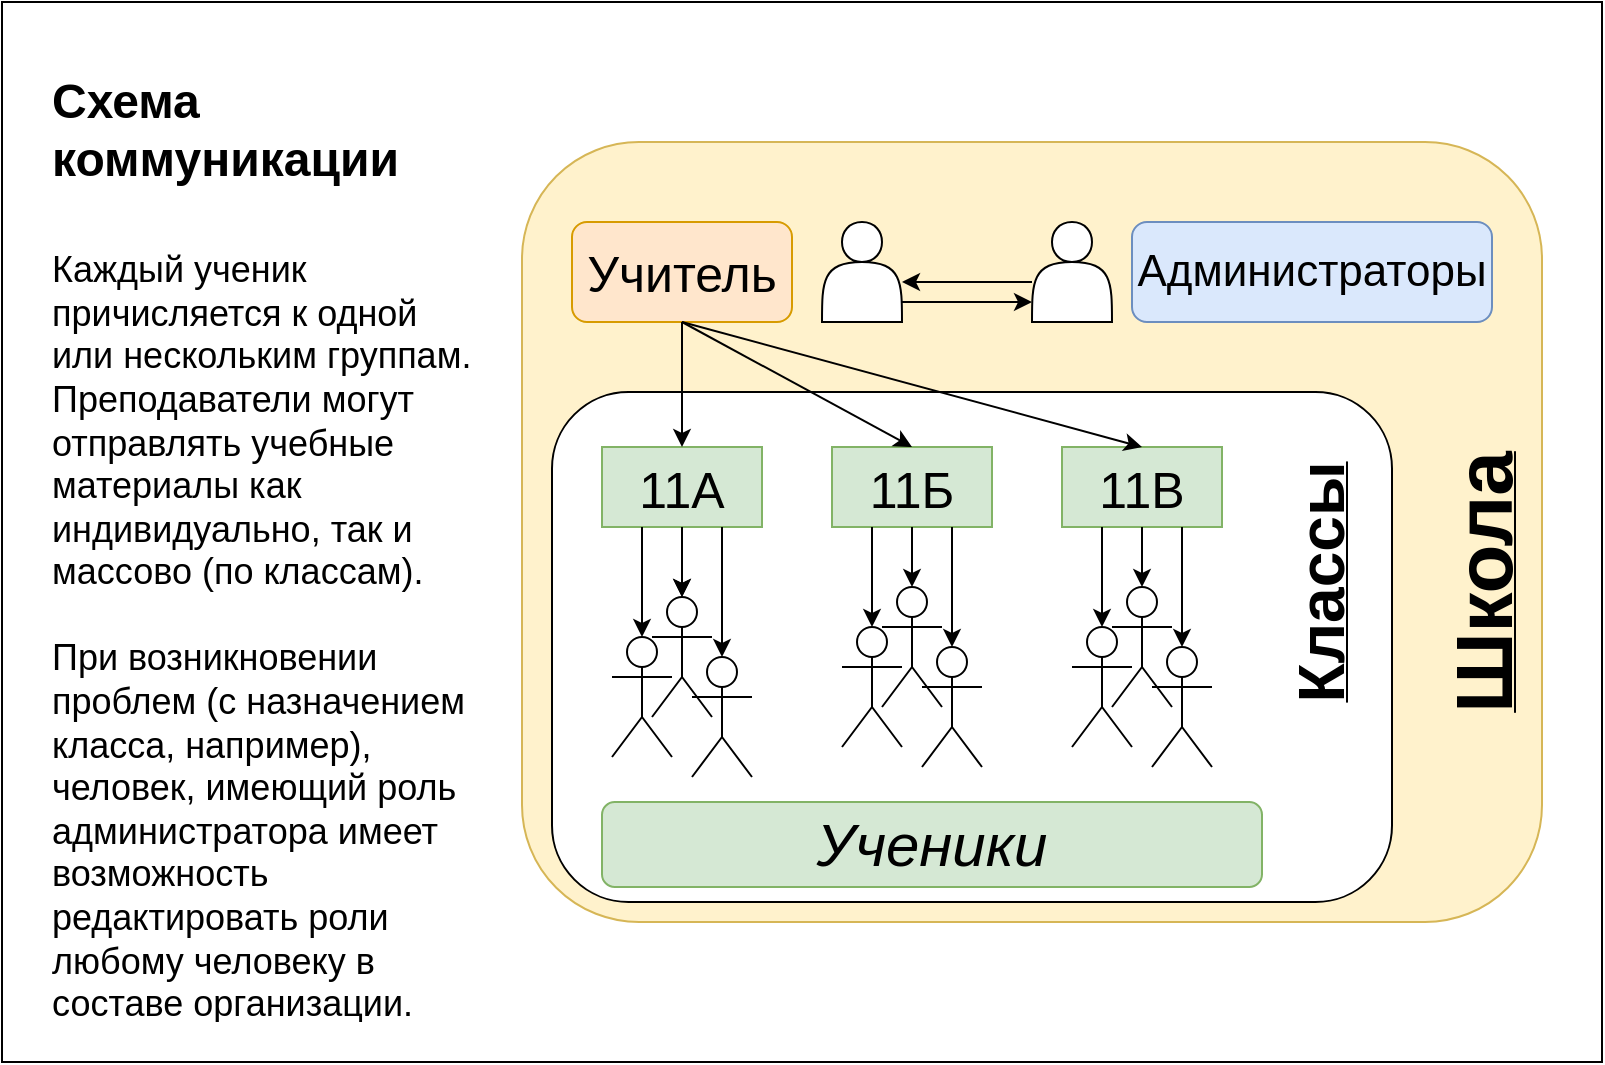 <mxfile version="14.2.9" type="github">
  <diagram id="FDLjXlv5h3QX8EK8xV9L" name="Page-1">
    <mxGraphModel dx="1358" dy="1900" grid="1" gridSize="10" guides="1" tooltips="1" connect="1" arrows="1" fold="1" page="1" pageScale="1" pageWidth="850" pageHeight="1100" math="0" shadow="0">
      <root>
        <mxCell id="0" />
        <mxCell id="1" parent="0" />
        <mxCell id="j8pelv2aQxMWSz_2NAh7-2" value="" style="rounded=0;whiteSpace=wrap;html=1;" vertex="1" parent="1">
          <mxGeometry x="200" y="110" width="800" height="530" as="geometry" />
        </mxCell>
        <mxCell id="j8pelv2aQxMWSz_2NAh7-5" value="" style="rounded=1;whiteSpace=wrap;html=1;fillColor=#fff2cc;strokeColor=#d6b656;" vertex="1" parent="1">
          <mxGeometry x="460" y="180" width="510" height="390" as="geometry" />
        </mxCell>
        <mxCell id="j8pelv2aQxMWSz_2NAh7-20" value="" style="rounded=1;whiteSpace=wrap;html=1;" vertex="1" parent="1">
          <mxGeometry x="475" y="305" width="420" height="255" as="geometry" />
        </mxCell>
        <mxCell id="j8pelv2aQxMWSz_2NAh7-3" value="&lt;h1&gt;Схема коммуникации&lt;br&gt;&lt;/h1&gt;&lt;div&gt;&lt;br&gt;&lt;/div&gt;&lt;div style=&quot;font-size: 18px&quot; align=&quot;left&quot;&gt;&lt;font style=&quot;font-size: 18px&quot;&gt;Каждый ученик причисляется к одной или нескольким группам.&lt;/font&gt;&lt;/div&gt;&lt;div style=&quot;font-size: 18px&quot; align=&quot;left&quot;&gt;&lt;font style=&quot;font-size: 18px&quot;&gt;Преподаватели могут отправлять учебные материалы как индивидуально, так и массово (по классам). &lt;br&gt;&lt;/font&gt;&lt;/div&gt;&lt;div style=&quot;font-size: 18px&quot; align=&quot;left&quot;&gt;&lt;font style=&quot;font-size: 18px&quot;&gt;&lt;br&gt;&lt;/font&gt;&lt;/div&gt;&lt;div style=&quot;font-size: 18px&quot; align=&quot;left&quot;&gt;&lt;font style=&quot;font-size: 18px&quot;&gt;При возникновении проблем (с назначением класса, например), человек, имеющий роль администратора имеет возможность редактировать роли любому человеку в составе организации.&lt;/font&gt;&lt;/div&gt;&lt;div&gt;&lt;br&gt;&lt;/div&gt;&lt;div&gt;&lt;br&gt;&lt;/div&gt;&lt;div&gt;&lt;br&gt;&lt;/div&gt;&lt;div&gt;&lt;br&gt;&lt;/div&gt;&lt;div&gt;&lt;br&gt;&lt;/div&gt;&lt;div&gt;.&lt;/div&gt;&lt;p&gt;&lt;br&gt;&lt;/p&gt;" style="text;html=1;strokeColor=none;fillColor=none;spacing=5;spacingTop=-20;whiteSpace=wrap;overflow=hidden;rounded=0;" vertex="1" parent="1">
          <mxGeometry x="220" y="140" width="220" height="480" as="geometry" />
        </mxCell>
        <mxCell id="j8pelv2aQxMWSz_2NAh7-7" value="&lt;font style=&quot;font-size: 40px&quot;&gt;Школа&lt;/font&gt;" style="text;html=1;align=center;verticalAlign=middle;whiteSpace=wrap;rounded=0;fontStyle=5;rotation=270;" vertex="1" parent="1">
          <mxGeometry x="920" y="390" width="40" height="20" as="geometry" />
        </mxCell>
        <mxCell id="j8pelv2aQxMWSz_2NAh7-8" value="&lt;font style=&quot;font-size: 25px&quot;&gt;11А&lt;/font&gt;" style="rounded=0;whiteSpace=wrap;html=1;fillColor=#d5e8d4;strokeColor=#82b366;" vertex="1" parent="1">
          <mxGeometry x="500" y="332.5" width="80" height="40" as="geometry" />
        </mxCell>
        <mxCell id="j8pelv2aQxMWSz_2NAh7-10" value="&lt;font style=&quot;font-size: 25px&quot;&gt;11Б&lt;/font&gt;" style="rounded=0;whiteSpace=wrap;html=1;fillColor=#d5e8d4;strokeColor=#82b366;" vertex="1" parent="1">
          <mxGeometry x="615" y="332.5" width="80" height="40" as="geometry" />
        </mxCell>
        <mxCell id="j8pelv2aQxMWSz_2NAh7-11" value="&lt;font style=&quot;font-size: 25px&quot;&gt;11В&lt;/font&gt;" style="rounded=0;whiteSpace=wrap;html=1;fillColor=#d5e8d4;strokeColor=#82b366;" vertex="1" parent="1">
          <mxGeometry x="730" y="332.5" width="80" height="40" as="geometry" />
        </mxCell>
        <mxCell id="j8pelv2aQxMWSz_2NAh7-66" value="" style="edgeStyle=orthogonalEdgeStyle;rounded=0;orthogonalLoop=1;jettySize=auto;html=1;" edge="1" parent="1" source="j8pelv2aQxMWSz_2NAh7-19" target="j8pelv2aQxMWSz_2NAh7-63">
          <mxGeometry relative="1" as="geometry">
            <Array as="points">
              <mxPoint x="680" y="260" />
              <mxPoint x="680" y="260" />
            </Array>
          </mxGeometry>
        </mxCell>
        <mxCell id="j8pelv2aQxMWSz_2NAh7-19" value="" style="shape=actor;whiteSpace=wrap;html=1;" vertex="1" parent="1">
          <mxGeometry x="610" y="220" width="40" height="50" as="geometry" />
        </mxCell>
        <mxCell id="j8pelv2aQxMWSz_2NAh7-21" value="&lt;font style=&quot;font-size: 32px&quot;&gt;Классы&lt;/font&gt;" style="text;html=1;strokeColor=none;fillColor=none;align=center;verticalAlign=middle;whiteSpace=wrap;rounded=0;fontStyle=5;rotation=-90;" vertex="1" parent="1">
          <mxGeometry x="795" y="390" width="130" height="20" as="geometry" />
        </mxCell>
        <mxCell id="j8pelv2aQxMWSz_2NAh7-26" value="" style="shape=umlActor;verticalLabelPosition=bottom;verticalAlign=top;html=1;outlineConnect=0;" vertex="1" parent="1">
          <mxGeometry x="660" y="432.5" width="30" height="60" as="geometry" />
        </mxCell>
        <mxCell id="j8pelv2aQxMWSz_2NAh7-27" value="" style="shape=umlActor;verticalLabelPosition=bottom;verticalAlign=top;html=1;outlineConnect=0;" vertex="1" parent="1">
          <mxGeometry x="620" y="422.5" width="30" height="60" as="geometry" />
        </mxCell>
        <mxCell id="j8pelv2aQxMWSz_2NAh7-28" value="" style="shape=umlActor;verticalLabelPosition=bottom;verticalAlign=top;html=1;outlineConnect=0;" vertex="1" parent="1">
          <mxGeometry x="640" y="402.5" width="30" height="60" as="geometry" />
        </mxCell>
        <mxCell id="j8pelv2aQxMWSz_2NAh7-29" value="" style="shape=umlActor;verticalLabelPosition=bottom;verticalAlign=top;html=1;outlineConnect=0;" vertex="1" parent="1">
          <mxGeometry x="775" y="432.5" width="30" height="60" as="geometry" />
        </mxCell>
        <mxCell id="j8pelv2aQxMWSz_2NAh7-30" value="" style="shape=umlActor;verticalLabelPosition=bottom;verticalAlign=top;html=1;outlineConnect=0;" vertex="1" parent="1">
          <mxGeometry x="735" y="422.5" width="30" height="60" as="geometry" />
        </mxCell>
        <mxCell id="j8pelv2aQxMWSz_2NAh7-31" value="" style="shape=umlActor;verticalLabelPosition=bottom;verticalAlign=top;html=1;outlineConnect=0;" vertex="1" parent="1">
          <mxGeometry x="755" y="402.5" width="30" height="60" as="geometry" />
        </mxCell>
        <mxCell id="j8pelv2aQxMWSz_2NAh7-35" value="" style="shape=umlActor;verticalLabelPosition=bottom;verticalAlign=top;html=1;outlineConnect=0;" vertex="1" parent="1">
          <mxGeometry x="545" y="437.5" width="30" height="60" as="geometry" />
        </mxCell>
        <mxCell id="j8pelv2aQxMWSz_2NAh7-36" value="" style="shape=umlActor;verticalLabelPosition=bottom;verticalAlign=top;html=1;outlineConnect=0;" vertex="1" parent="1">
          <mxGeometry x="505" y="427.5" width="30" height="60" as="geometry" />
        </mxCell>
        <mxCell id="j8pelv2aQxMWSz_2NAh7-37" value="" style="shape=umlActor;verticalLabelPosition=bottom;verticalAlign=top;html=1;outlineConnect=0;" vertex="1" parent="1">
          <mxGeometry x="525" y="407.5" width="30" height="60" as="geometry" />
        </mxCell>
        <mxCell id="j8pelv2aQxMWSz_2NAh7-38" value="" style="endArrow=classic;html=1;exitX=0.5;exitY=1;exitDx=0;exitDy=0;entryX=0.5;entryY=0;entryDx=0;entryDy=0;entryPerimeter=0;" edge="1" parent="1" source="j8pelv2aQxMWSz_2NAh7-8" target="j8pelv2aQxMWSz_2NAh7-37">
          <mxGeometry width="50" height="50" relative="1" as="geometry">
            <mxPoint x="685" y="362.5" as="sourcePoint" />
            <mxPoint x="735" y="312.5" as="targetPoint" />
          </mxGeometry>
        </mxCell>
        <mxCell id="j8pelv2aQxMWSz_2NAh7-39" value="" style="endArrow=classic;html=1;exitX=0.5;exitY=1;exitDx=0;exitDy=0;entryX=0.5;entryY=0;entryDx=0;entryDy=0;entryPerimeter=0;" edge="1" parent="1" source="j8pelv2aQxMWSz_2NAh7-10" target="j8pelv2aQxMWSz_2NAh7-28">
          <mxGeometry width="50" height="50" relative="1" as="geometry">
            <mxPoint x="640" y="362.5" as="sourcePoint" />
            <mxPoint x="690" y="312.5" as="targetPoint" />
          </mxGeometry>
        </mxCell>
        <mxCell id="j8pelv2aQxMWSz_2NAh7-40" value="" style="endArrow=classic;html=1;exitX=0.5;exitY=1;exitDx=0;exitDy=0;entryX=0.5;entryY=0;entryDx=0;entryDy=0;entryPerimeter=0;" edge="1" parent="1" source="j8pelv2aQxMWSz_2NAh7-11" target="j8pelv2aQxMWSz_2NAh7-31">
          <mxGeometry width="50" height="50" relative="1" as="geometry">
            <mxPoint x="640" y="362.5" as="sourcePoint" />
            <mxPoint x="690" y="312.5" as="targetPoint" />
          </mxGeometry>
        </mxCell>
        <mxCell id="j8pelv2aQxMWSz_2NAh7-43" value="" style="endArrow=classic;html=1;exitX=0.5;exitY=1;exitDx=0;exitDy=0;entryX=0.5;entryY=0;entryDx=0;entryDy=0;entryPerimeter=0;" edge="1" parent="1">
          <mxGeometry width="50" height="50" relative="1" as="geometry">
            <mxPoint x="540" y="372.5" as="sourcePoint" />
            <mxPoint x="540" y="407.5" as="targetPoint" />
          </mxGeometry>
        </mxCell>
        <mxCell id="j8pelv2aQxMWSz_2NAh7-44" value="" style="endArrow=classic;html=1;exitX=0.25;exitY=1;exitDx=0;exitDy=0;entryX=0.5;entryY=0;entryDx=0;entryDy=0;entryPerimeter=0;" edge="1" parent="1" source="j8pelv2aQxMWSz_2NAh7-8">
          <mxGeometry width="50" height="50" relative="1" as="geometry">
            <mxPoint x="540" y="372.5" as="sourcePoint" />
            <mxPoint x="520" y="427.5" as="targetPoint" />
          </mxGeometry>
        </mxCell>
        <mxCell id="j8pelv2aQxMWSz_2NAh7-45" value="" style="endArrow=classic;html=1;exitX=0.75;exitY=1;exitDx=0;exitDy=0;entryX=0.5;entryY=0;entryDx=0;entryDy=0;entryPerimeter=0;" edge="1" parent="1" source="j8pelv2aQxMWSz_2NAh7-8">
          <mxGeometry width="50" height="50" relative="1" as="geometry">
            <mxPoint x="540" y="372.5" as="sourcePoint" />
            <mxPoint x="560" y="437.5" as="targetPoint" />
          </mxGeometry>
        </mxCell>
        <mxCell id="j8pelv2aQxMWSz_2NAh7-46" value="" style="endArrow=classic;html=1;exitX=0.25;exitY=1;exitDx=0;exitDy=0;entryX=0.5;entryY=0;entryDx=0;entryDy=0;entryPerimeter=0;" edge="1" parent="1" source="j8pelv2aQxMWSz_2NAh7-10" target="j8pelv2aQxMWSz_2NAh7-27">
          <mxGeometry width="50" height="50" relative="1" as="geometry">
            <mxPoint x="655" y="372.5" as="sourcePoint" />
            <mxPoint x="655" y="402.5" as="targetPoint" />
          </mxGeometry>
        </mxCell>
        <mxCell id="j8pelv2aQxMWSz_2NAh7-47" value="" style="endArrow=classic;html=1;entryX=0.5;entryY=0;entryDx=0;entryDy=0;entryPerimeter=0;exitX=0.75;exitY=1;exitDx=0;exitDy=0;" edge="1" parent="1" source="j8pelv2aQxMWSz_2NAh7-10" target="j8pelv2aQxMWSz_2NAh7-26">
          <mxGeometry width="50" height="50" relative="1" as="geometry">
            <mxPoint x="670" y="372.5" as="sourcePoint" />
            <mxPoint x="635" y="422.5" as="targetPoint" />
          </mxGeometry>
        </mxCell>
        <mxCell id="j8pelv2aQxMWSz_2NAh7-48" value="" style="endArrow=classic;html=1;exitX=0.25;exitY=1;exitDx=0;exitDy=0;entryX=0.5;entryY=0;entryDx=0;entryDy=0;entryPerimeter=0;" edge="1" parent="1" source="j8pelv2aQxMWSz_2NAh7-11" target="j8pelv2aQxMWSz_2NAh7-30">
          <mxGeometry width="50" height="50" relative="1" as="geometry">
            <mxPoint x="770" y="372.5" as="sourcePoint" />
            <mxPoint x="770" y="402.5" as="targetPoint" />
          </mxGeometry>
        </mxCell>
        <mxCell id="j8pelv2aQxMWSz_2NAh7-49" value="" style="endArrow=classic;html=1;exitX=0.75;exitY=1;exitDx=0;exitDy=0;entryX=0.5;entryY=0;entryDx=0;entryDy=0;entryPerimeter=0;" edge="1" parent="1" source="j8pelv2aQxMWSz_2NAh7-11" target="j8pelv2aQxMWSz_2NAh7-29">
          <mxGeometry width="50" height="50" relative="1" as="geometry">
            <mxPoint x="770" y="372.5" as="sourcePoint" />
            <mxPoint x="770" y="402.5" as="targetPoint" />
          </mxGeometry>
        </mxCell>
        <mxCell id="j8pelv2aQxMWSz_2NAh7-50" value="&lt;font style=&quot;font-size: 25px&quot;&gt;Учитель&lt;/font&gt;" style="rounded=1;whiteSpace=wrap;html=1;fillColor=#ffe6cc;strokeColor=#d79b00;" vertex="1" parent="1">
          <mxGeometry x="485" y="220" width="110" height="50" as="geometry" />
        </mxCell>
        <mxCell id="j8pelv2aQxMWSz_2NAh7-51" value="" style="endArrow=classic;html=1;exitX=0.5;exitY=1;exitDx=0;exitDy=0;entryX=0.5;entryY=0;entryDx=0;entryDy=0;" edge="1" source="j8pelv2aQxMWSz_2NAh7-50" parent="1" target="j8pelv2aQxMWSz_2NAh7-8">
          <mxGeometry width="50" height="50" relative="1" as="geometry">
            <mxPoint x="610" y="440" as="sourcePoint" />
            <mxPoint x="520" y="360" as="targetPoint" />
          </mxGeometry>
        </mxCell>
        <mxCell id="j8pelv2aQxMWSz_2NAh7-52" value="" style="endArrow=classic;html=1;exitX=0.5;exitY=1;exitDx=0;exitDy=0;entryX=0.5;entryY=0;entryDx=0;entryDy=0;" edge="1" source="j8pelv2aQxMWSz_2NAh7-50" parent="1" target="j8pelv2aQxMWSz_2NAh7-10">
          <mxGeometry width="50" height="50" relative="1" as="geometry">
            <mxPoint x="610" y="440" as="sourcePoint" />
            <mxPoint x="635" y="360" as="targetPoint" />
          </mxGeometry>
        </mxCell>
        <mxCell id="j8pelv2aQxMWSz_2NAh7-53" value="" style="endArrow=classic;html=1;exitX=0.5;exitY=1;exitDx=0;exitDy=0;entryX=0.5;entryY=0;entryDx=0;entryDy=0;" edge="1" source="j8pelv2aQxMWSz_2NAh7-50" parent="1" target="j8pelv2aQxMWSz_2NAh7-11">
          <mxGeometry width="50" height="50" relative="1" as="geometry">
            <mxPoint x="610" y="440" as="sourcePoint" />
            <mxPoint x="750" y="360" as="targetPoint" />
          </mxGeometry>
        </mxCell>
        <mxCell id="j8pelv2aQxMWSz_2NAh7-62" value="&lt;font style=&quot;font-size: 22px&quot;&gt;Администраторы&lt;/font&gt;" style="rounded=1;whiteSpace=wrap;html=1;fillColor=#dae8fc;strokeColor=#6c8ebf;fontStyle=0" vertex="1" parent="1">
          <mxGeometry x="765" y="220" width="180" height="50" as="geometry" />
        </mxCell>
        <mxCell id="j8pelv2aQxMWSz_2NAh7-65" value="" style="edgeStyle=orthogonalEdgeStyle;rounded=0;orthogonalLoop=1;jettySize=auto;html=1;" edge="1" parent="1" source="j8pelv2aQxMWSz_2NAh7-63" target="j8pelv2aQxMWSz_2NAh7-19">
          <mxGeometry relative="1" as="geometry">
            <Array as="points">
              <mxPoint x="680" y="250" />
              <mxPoint x="680" y="250" />
            </Array>
          </mxGeometry>
        </mxCell>
        <mxCell id="j8pelv2aQxMWSz_2NAh7-63" value="" style="shape=actor;whiteSpace=wrap;html=1;" vertex="1" parent="1">
          <mxGeometry x="715" y="220" width="40" height="50" as="geometry" />
        </mxCell>
        <mxCell id="j8pelv2aQxMWSz_2NAh7-67" value="&lt;i&gt;&lt;font style=&quot;font-size: 30px&quot;&gt;Ученики&lt;/font&gt;&lt;/i&gt;" style="rounded=1;whiteSpace=wrap;html=1;strokeColor=#82b366;fillColor=#d5e8d4;" vertex="1" parent="1">
          <mxGeometry x="500" y="510" width="330" height="42.5" as="geometry" />
        </mxCell>
      </root>
    </mxGraphModel>
  </diagram>
</mxfile>
